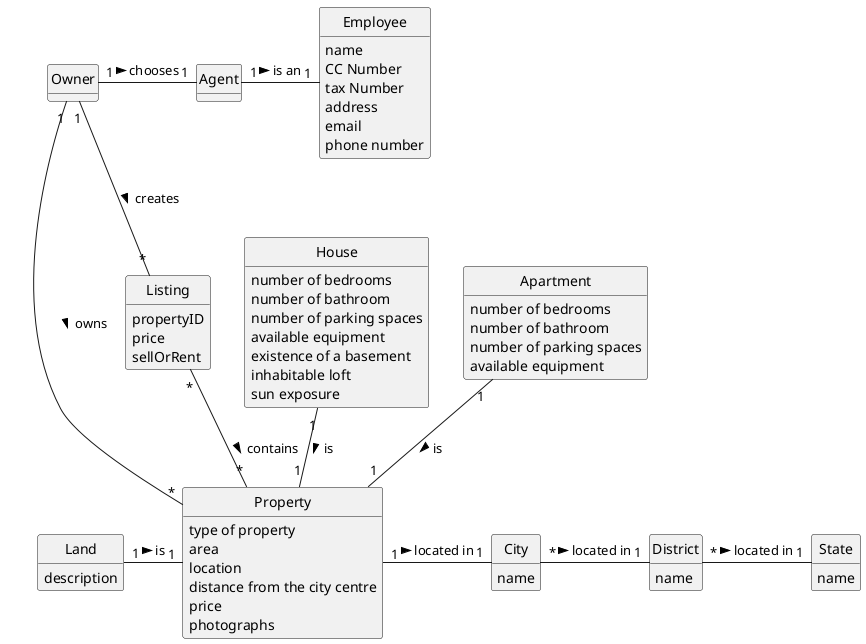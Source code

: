 @startuml
skinparam monochrome true
skinparam packageStyle rectangle
skinparam shadowing false

'left to right direction

skinparam classAttributeIconSize 0

hide circle
hide methods

'title Domain Model

'class Platform {
'  -description
'}

class Owner {
}
class Agent{

}
class Employee{
    name
    CC Number
    tax Number
    address
    email
    phone number
}
class Listing{
    propertyID
    price
    sellOrRent

}
class Property {
     type of property
     area
     location
     distance from the city centre
     price
     photographs
}
class House {
     number of bedrooms
     number of bathroom
     number of parking spaces
     available equipment
     existence of a basement
     inhabitable loft
     sun exposure
}

class Apartment {
     number of bedrooms
     number of bathroom
     number of parking spaces
     available equipment
}
class Land {
     description
}

class City{
    name
}
class District{
    name
}
class State{
    name
}



Listing "*" -- "*" Property: contains >
Owner "1" -- "*" Listing: creates >
Owner "1" -- "*" Property: owns >
House "1" --"1" Property: is >
Apartment"1" -- "1" Property: is >
Land"1" - "1" Property: is >
Property "1" - "1" City: located in >
City "*" - "1" District: located in >
District "*" - "1" State: located in >
Owner "1" - "1" Agent: chooses >
Agent "1" - "1" Employee: is an >






@enduml